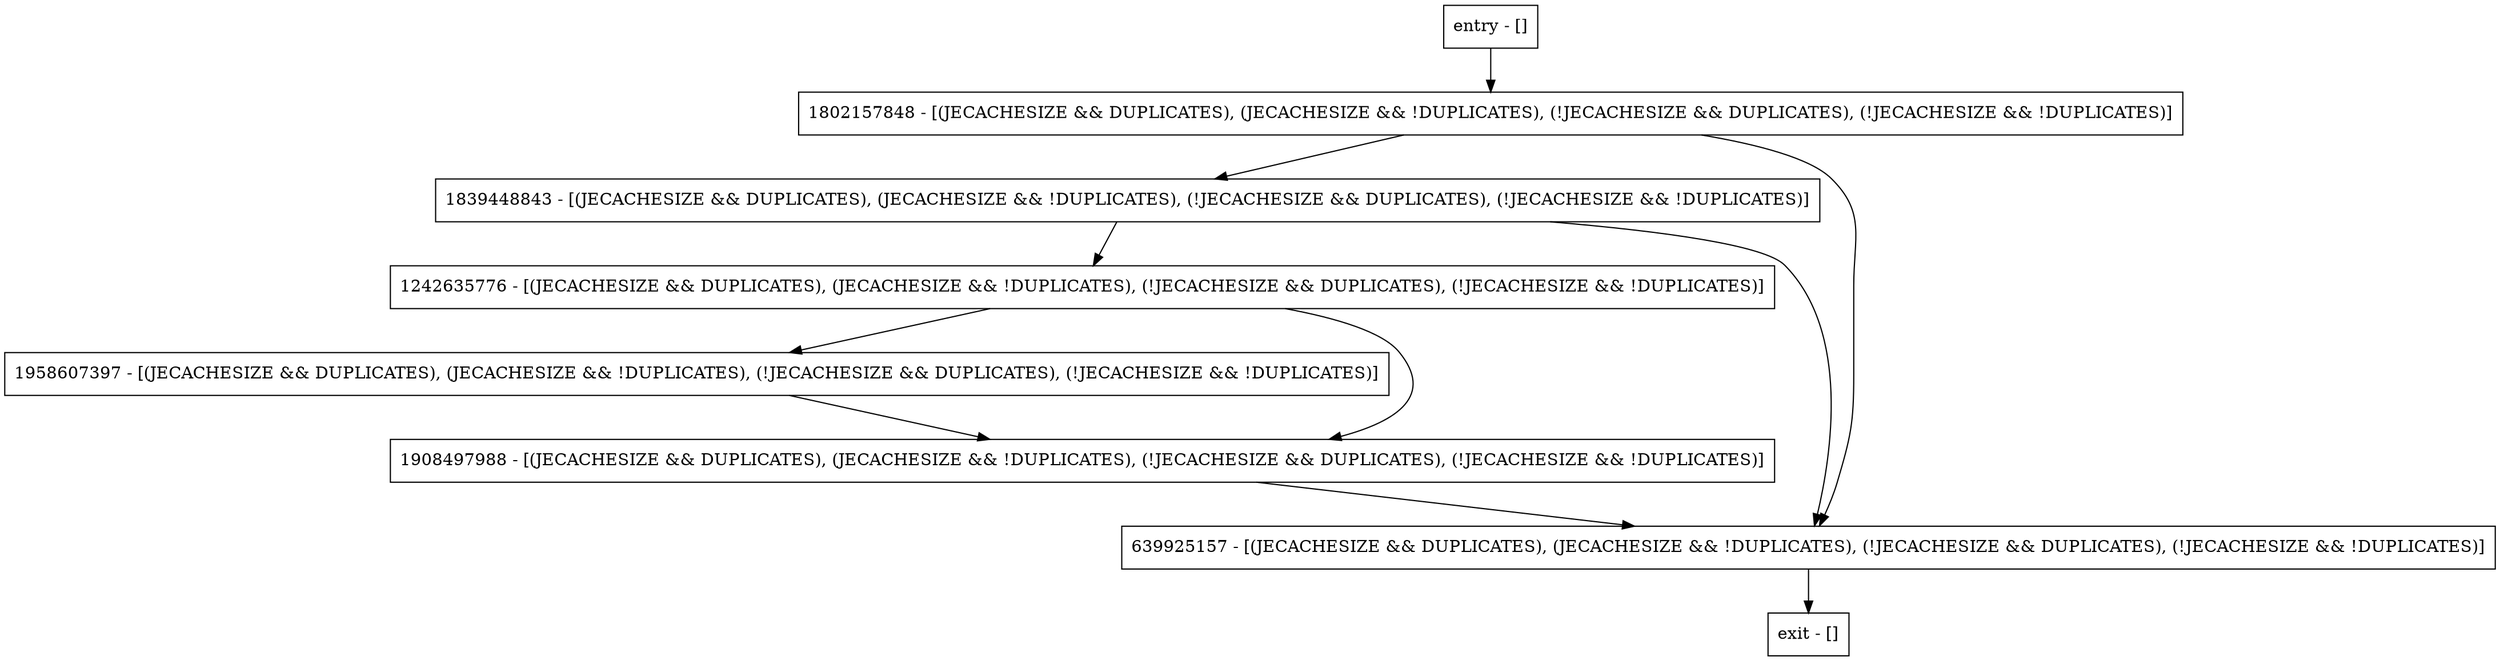 digraph setAbortInfo {
node [shape=record];
entry [label="entry - []"];
exit [label="exit - []"];
1242635776 [label="1242635776 - [(JECACHESIZE && DUPLICATES), (JECACHESIZE && !DUPLICATES), (!JECACHESIZE && DUPLICATES), (!JECACHESIZE && !DUPLICATES)]"];
1839448843 [label="1839448843 - [(JECACHESIZE && DUPLICATES), (JECACHESIZE && !DUPLICATES), (!JECACHESIZE && DUPLICATES), (!JECACHESIZE && !DUPLICATES)]"];
1958607397 [label="1958607397 - [(JECACHESIZE && DUPLICATES), (JECACHESIZE && !DUPLICATES), (!JECACHESIZE && DUPLICATES), (!JECACHESIZE && !DUPLICATES)]"];
1802157848 [label="1802157848 - [(JECACHESIZE && DUPLICATES), (JECACHESIZE && !DUPLICATES), (!JECACHESIZE && DUPLICATES), (!JECACHESIZE && !DUPLICATES)]"];
1908497988 [label="1908497988 - [(JECACHESIZE && DUPLICATES), (JECACHESIZE && !DUPLICATES), (!JECACHESIZE && DUPLICATES), (!JECACHESIZE && !DUPLICATES)]"];
639925157 [label="639925157 - [(JECACHESIZE && DUPLICATES), (JECACHESIZE && !DUPLICATES), (!JECACHESIZE && DUPLICATES), (!JECACHESIZE && !DUPLICATES)]"];
entry;
exit;
entry -> 1802157848;
1242635776 -> 1958607397;
1242635776 -> 1908497988;
1839448843 -> 1242635776;
1839448843 -> 639925157;
1958607397 -> 1908497988;
1802157848 -> 1839448843;
1802157848 -> 639925157;
1908497988 -> 639925157;
639925157 -> exit;
}
